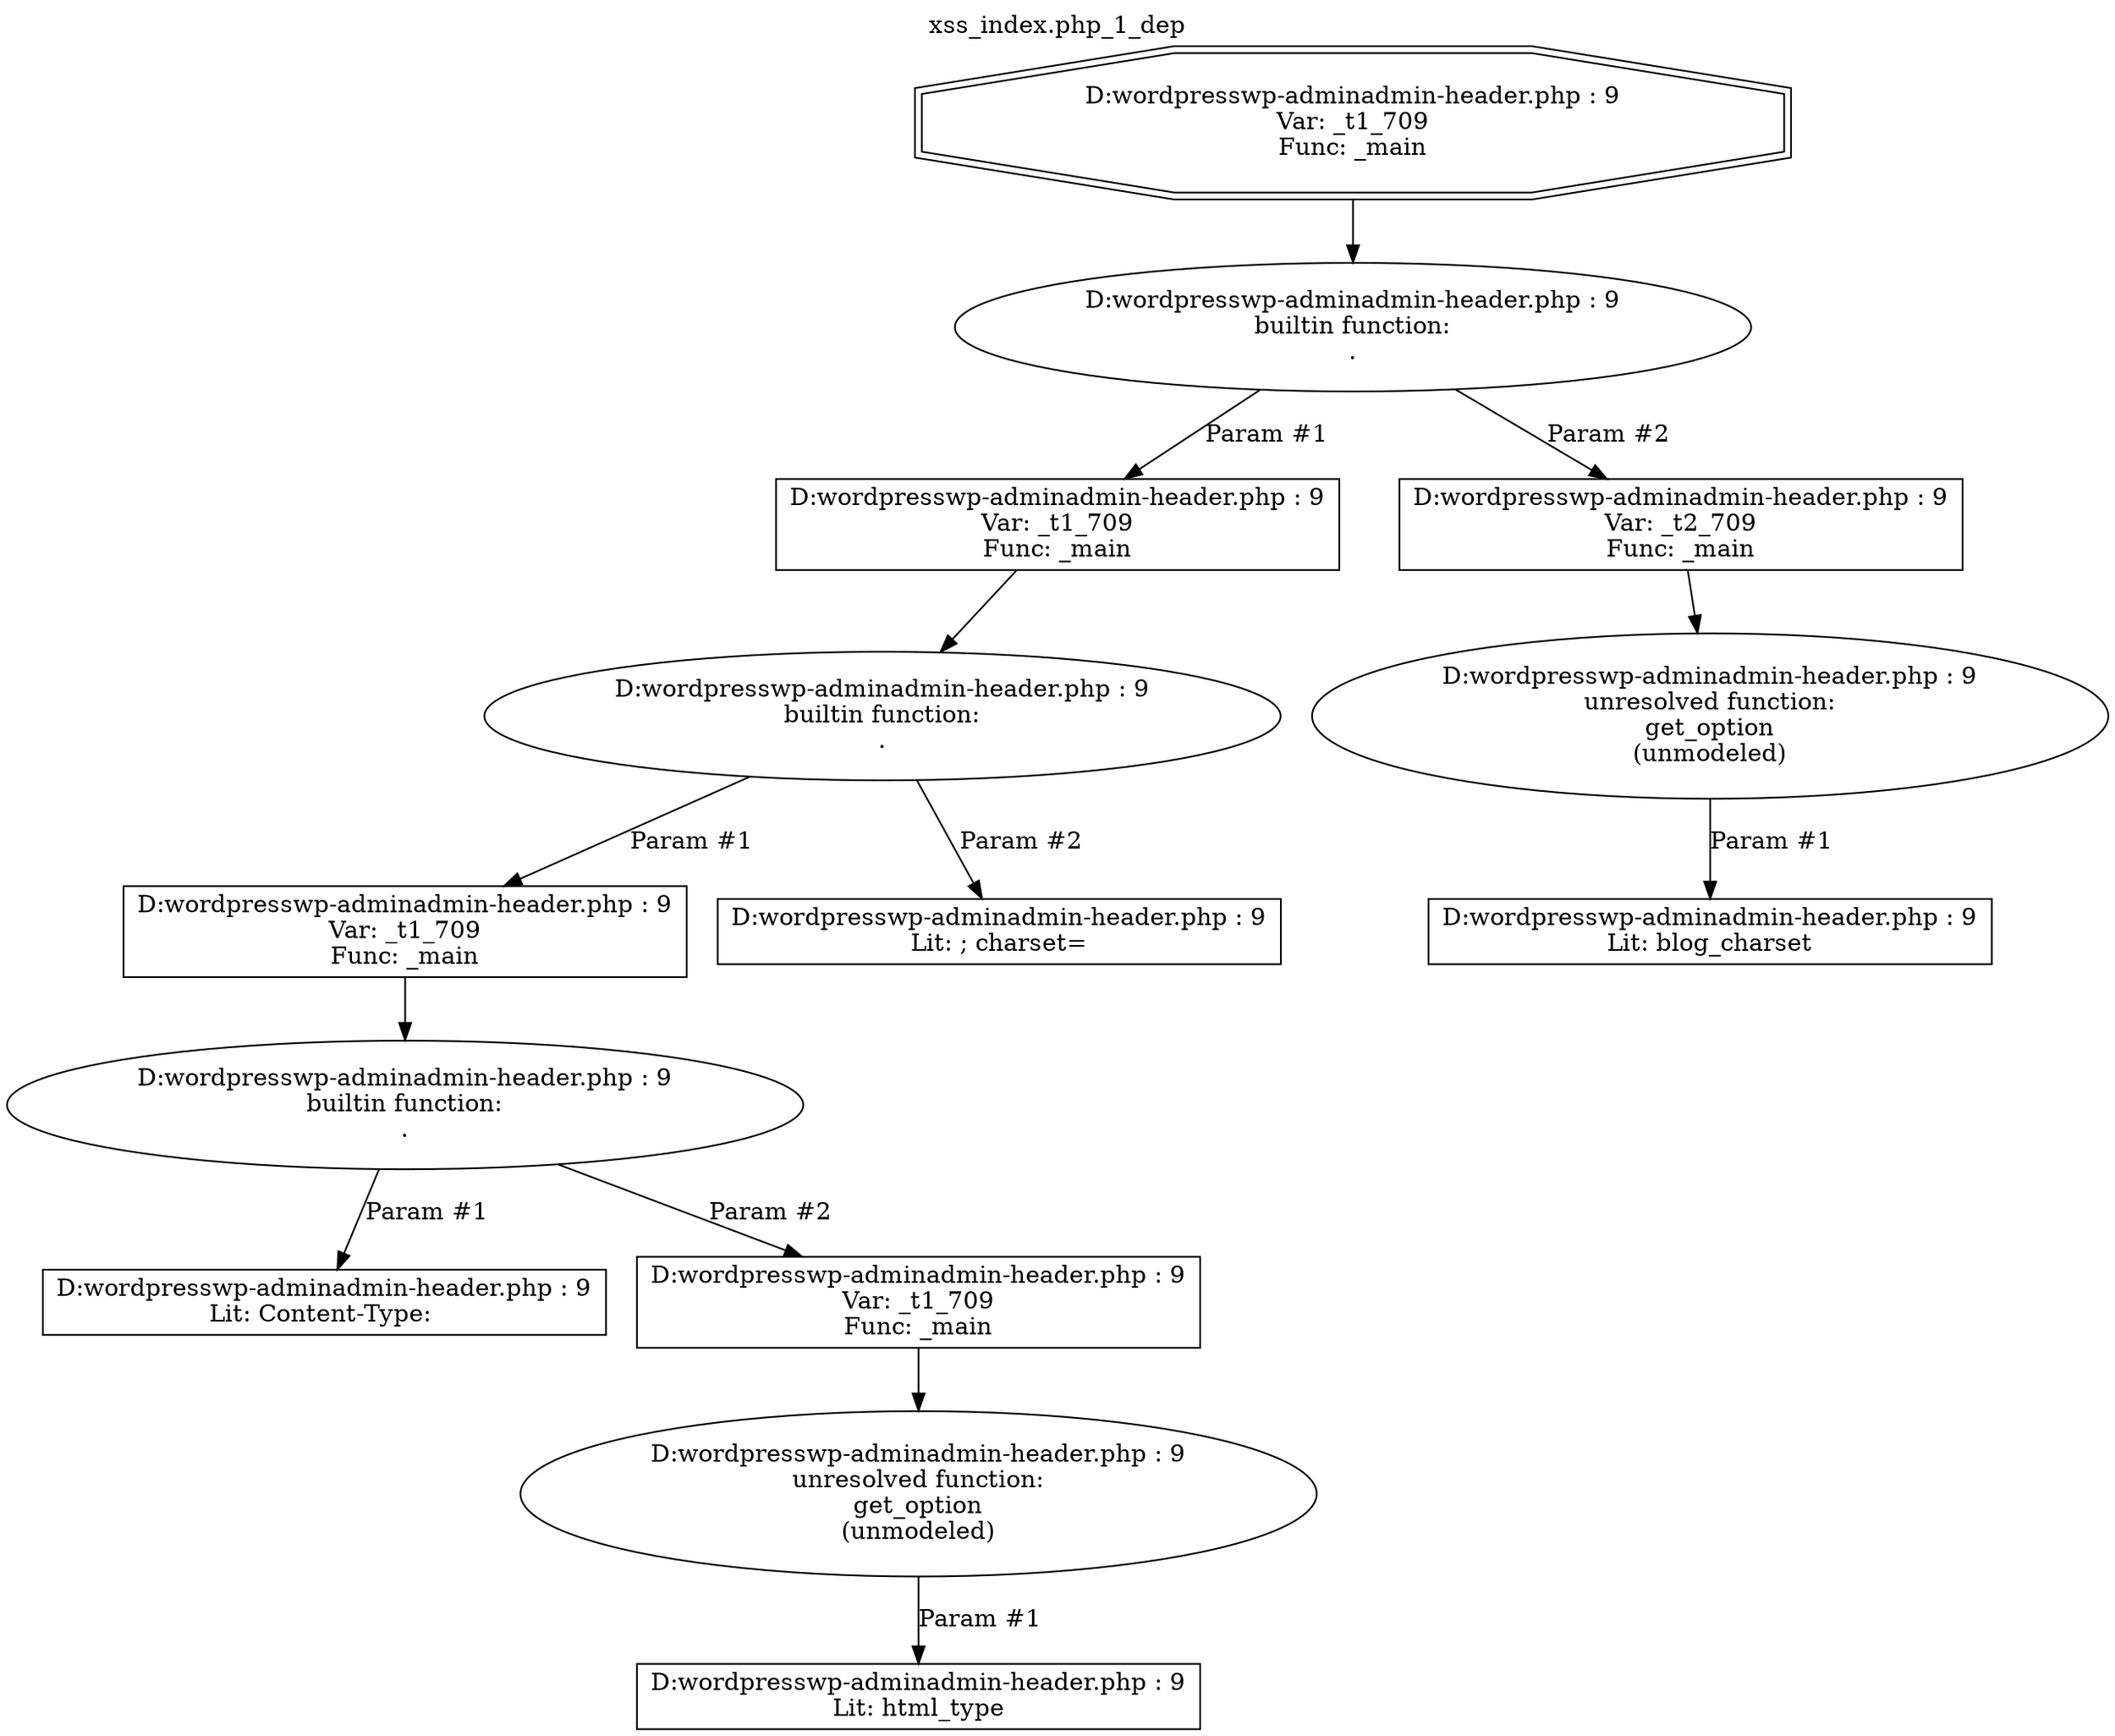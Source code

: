 digraph cfg {
  label="xss_index.php_1_dep";
  labelloc=t;
  n1 [shape=doubleoctagon, label="D:\wordpress\wp-admin\admin-header.php : 9\nVar: _t1_709\nFunc: _main\n"];
  n2 [shape=ellipse, label="D:\wordpress\wp-admin\admin-header.php : 9\nbuiltin function:\n.\n"];
  n3 [shape=box, label="D:\wordpress\wp-admin\admin-header.php : 9\nVar: _t1_709\nFunc: _main\n"];
  n4 [shape=ellipse, label="D:\wordpress\wp-admin\admin-header.php : 9\nbuiltin function:\n.\n"];
  n5 [shape=box, label="D:\wordpress\wp-admin\admin-header.php : 9\nVar: _t1_709\nFunc: _main\n"];
  n6 [shape=ellipse, label="D:\wordpress\wp-admin\admin-header.php : 9\nbuiltin function:\n.\n"];
  n7 [shape=box, label="D:\wordpress\wp-admin\admin-header.php : 9\nLit: Content-Type: \n"];
  n8 [shape=box, label="D:\wordpress\wp-admin\admin-header.php : 9\nVar: _t1_709\nFunc: _main\n"];
  n9 [shape=ellipse, label="D:\wordpress\wp-admin\admin-header.php : 9\nunresolved function:\nget_option\n(unmodeled)\n"];
  n10 [shape=box, label="D:\wordpress\wp-admin\admin-header.php : 9\nLit: html_type\n"];
  n11 [shape=box, label="D:\wordpress\wp-admin\admin-header.php : 9\nLit: ; charset=\n"];
  n12 [shape=box, label="D:\wordpress\wp-admin\admin-header.php : 9\nVar: _t2_709\nFunc: _main\n"];
  n13 [shape=ellipse, label="D:\wordpress\wp-admin\admin-header.php : 9\nunresolved function:\nget_option\n(unmodeled)\n"];
  n14 [shape=box, label="D:\wordpress\wp-admin\admin-header.php : 9\nLit: blog_charset\n"];
  n1 -> n2;
  n3 -> n4;
  n5 -> n6;
  n6 -> n7[label="Param #1"];
  n6 -> n8[label="Param #2"];
  n8 -> n9;
  n9 -> n10[label="Param #1"];
  n4 -> n5[label="Param #1"];
  n4 -> n11[label="Param #2"];
  n2 -> n3[label="Param #1"];
  n2 -> n12[label="Param #2"];
  n12 -> n13;
  n13 -> n14[label="Param #1"];
}

